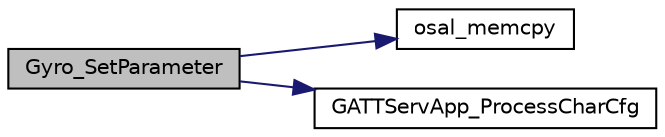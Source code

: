 digraph "Gyro_SetParameter"
{
  edge [fontname="Helvetica",fontsize="10",labelfontname="Helvetica",labelfontsize="10"];
  node [fontname="Helvetica",fontsize="10",shape=record];
  rankdir="LR";
  Node1 [label="Gyro_SetParameter",height=0.2,width=0.4,color="black", fillcolor="grey75", style="filled" fontcolor="black"];
  Node1 -> Node2 [color="midnightblue",fontsize="10",style="solid",fontname="Helvetica"];
  Node2 [label="osal_memcpy",height=0.2,width=0.4,color="black", fillcolor="white", style="filled",URL="$_o_s_a_l_8c.html#ab944e6de468a807639e215e24ed0ddbc"];
  Node1 -> Node3 [color="midnightblue",fontsize="10",style="solid",fontname="Helvetica"];
  Node3 [label="GATTServApp_ProcessCharCfg",height=0.2,width=0.4,color="black", fillcolor="white", style="filled",URL="$group___g_a_t_t___s_e_r_v___a_p_p___a_p_i.html#gacf57343d45817cc9ecb5a38728df050a",tooltip="Process Client Charateristic Configuration change. "];
}
